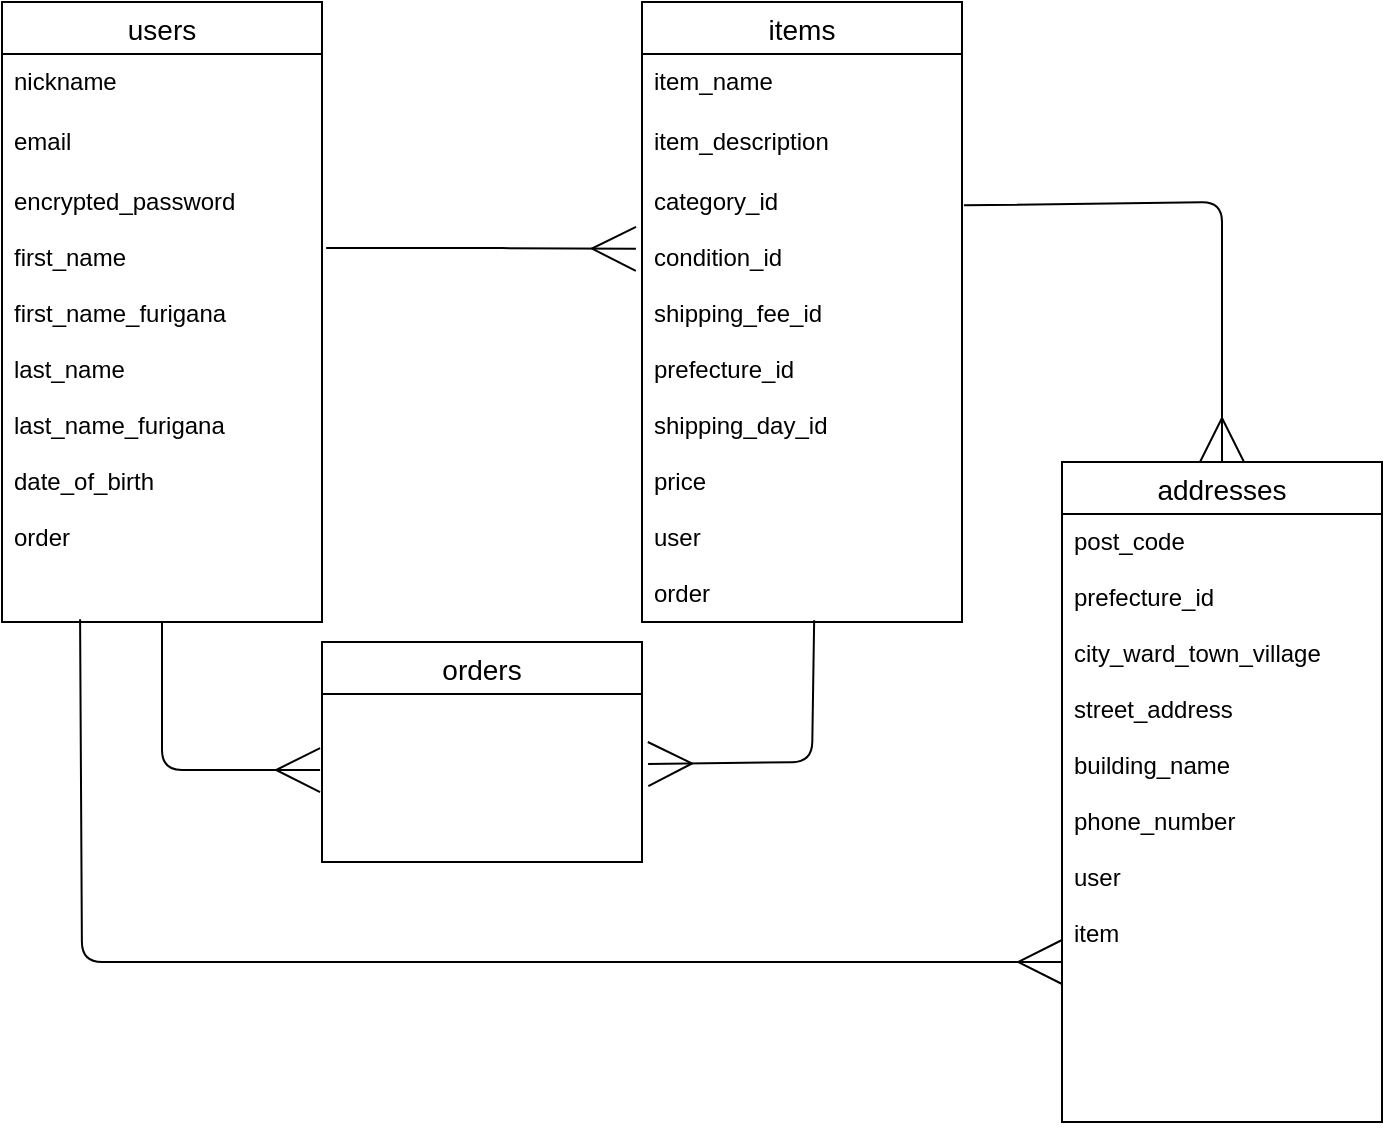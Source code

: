 <mxfile>
    <diagram id="V-IRBs3w7pinZS8A00fv" name="ページ1">
        <mxGraphModel dx="1019" dy="629" grid="1" gridSize="10" guides="1" tooltips="1" connect="1" arrows="1" fold="1" page="1" pageScale="1" pageWidth="827" pageHeight="1169" math="0" shadow="0">
            <root>
                <mxCell id="0"/>
                <mxCell id="1" parent="0"/>
                <mxCell id="16" style="edgeStyle=none;html=1;entryX=-0.019;entryY=0.167;entryDx=0;entryDy=0;entryPerimeter=0;endArrow=ERmany;endFill=0;strokeWidth=1;endSize=20;exitX=1.013;exitY=0.165;exitDx=0;exitDy=0;exitPerimeter=0;" edge="1" parent="1" source="5" target="9">
                    <mxGeometry relative="1" as="geometry">
                        <Array as="points">
                            <mxPoint x="280" y="243"/>
                        </Array>
                    </mxGeometry>
                </mxCell>
                <mxCell id="18" style="edgeStyle=none;html=1;entryX=-0.006;entryY=0.267;entryDx=0;entryDy=0;strokeWidth=1;endArrow=ERmany;endFill=0;endSize=20;entryPerimeter=0;" edge="1" parent="1" source="2">
                    <mxGeometry relative="1" as="geometry">
                        <mxPoint x="199.04" y="504.01" as="targetPoint"/>
                        <Array as="points">
                            <mxPoint x="120" y="504"/>
                        </Array>
                    </mxGeometry>
                </mxCell>
                <mxCell id="34" style="edgeStyle=none;html=1;strokeWidth=1;endArrow=ERmany;endFill=0;startSize=26;endSize=20;exitX=0.244;exitY=0.994;exitDx=0;exitDy=0;exitPerimeter=0;" edge="1" parent="1" source="5">
                    <mxGeometry relative="1" as="geometry">
                        <mxPoint x="570" y="600" as="targetPoint"/>
                        <Array as="points">
                            <mxPoint x="80" y="600"/>
                        </Array>
                    </mxGeometry>
                </mxCell>
                <mxCell id="2" value="users" style="swimlane;fontStyle=0;childLayout=stackLayout;horizontal=1;startSize=26;horizontalStack=0;resizeParent=1;resizeParentMax=0;resizeLast=0;collapsible=1;marginBottom=0;align=center;fontSize=14;" vertex="1" parent="1">
                    <mxGeometry x="40" y="120" width="160" height="310" as="geometry"/>
                </mxCell>
                <mxCell id="3" value="nickname" style="text;strokeColor=none;fillColor=none;spacingLeft=4;spacingRight=4;overflow=hidden;rotatable=0;points=[[0,0.5],[1,0.5]];portConstraint=eastwest;fontSize=12;" vertex="1" parent="2">
                    <mxGeometry y="26" width="160" height="30" as="geometry"/>
                </mxCell>
                <mxCell id="4" value="email" style="text;strokeColor=none;fillColor=none;spacingLeft=4;spacingRight=4;overflow=hidden;rotatable=0;points=[[0,0.5],[1,0.5]];portConstraint=eastwest;fontSize=12;" vertex="1" parent="2">
                    <mxGeometry y="56" width="160" height="30" as="geometry"/>
                </mxCell>
                <mxCell id="5" value="encrypted_password&#10;&#10;first_name&#10;&#10;first_name_furigana&#10;&#10;last_name&#10;&#10;last_name_furigana&#10;&#10;date_of_birth&#10;&#10;order" style="text;strokeColor=none;fillColor=none;spacingLeft=4;spacingRight=4;overflow=hidden;rotatable=0;points=[[0,0.5],[1,0.5]];portConstraint=eastwest;fontSize=12;" vertex="1" parent="2">
                    <mxGeometry y="86" width="160" height="224" as="geometry"/>
                </mxCell>
                <mxCell id="17" style="edgeStyle=none;html=1;strokeWidth=1;endArrow=ERmany;endFill=0;endSize=20;entryX=1.019;entryY=0.167;entryDx=0;entryDy=0;entryPerimeter=0;exitX=0.538;exitY=0.996;exitDx=0;exitDy=0;exitPerimeter=0;" edge="1" parent="1" source="9">
                    <mxGeometry relative="1" as="geometry">
                        <mxPoint x="445" y="440" as="sourcePoint"/>
                        <mxPoint x="363.04" y="501.01" as="targetPoint"/>
                        <Array as="points">
                            <mxPoint x="445" y="500"/>
                        </Array>
                    </mxGeometry>
                </mxCell>
                <mxCell id="33" style="edgeStyle=none;html=1;entryX=0.5;entryY=0;entryDx=0;entryDy=0;strokeWidth=1;endArrow=ERmany;endFill=0;startSize=26;endSize=20;exitX=1.006;exitY=0.07;exitDx=0;exitDy=0;exitPerimeter=0;" edge="1" parent="1" source="9" target="23">
                    <mxGeometry relative="1" as="geometry">
                        <Array as="points">
                            <mxPoint x="650" y="220"/>
                        </Array>
                    </mxGeometry>
                </mxCell>
                <mxCell id="6" value="items" style="swimlane;fontStyle=0;childLayout=stackLayout;horizontal=1;startSize=26;horizontalStack=0;resizeParent=1;resizeParentMax=0;resizeLast=0;collapsible=1;marginBottom=0;align=center;fontSize=14;points=[[0,0,0,0,0],[0,0.25,0,0,0],[0,0.5,0,0,0],[0,0.75,0,0,0],[0,1,0,0,0],[0.25,0,0,0,0],[0.25,1,0,0,0],[0.5,0,0,0,0],[0.5,1,0,0,0],[0.75,0,0,0,0],[0.75,1,0,0,0],[1,0,0,0,0],[1,0.25,0,0,0],[1,0.5,0,0,0],[1,0.75,0,0,0],[1,1,0,0,0]];rotation=0;arcSize=15;" vertex="1" parent="1">
                    <mxGeometry x="360" y="120" width="160" height="310" as="geometry"/>
                </mxCell>
                <mxCell id="7" value="item_name" style="text;strokeColor=none;fillColor=none;spacingLeft=4;spacingRight=4;overflow=hidden;rotatable=0;points=[[0,0.5],[1,0.5]];portConstraint=eastwest;fontSize=12;" vertex="1" parent="6">
                    <mxGeometry y="26" width="160" height="30" as="geometry"/>
                </mxCell>
                <mxCell id="8" value="item_description" style="text;strokeColor=none;fillColor=none;spacingLeft=4;spacingRight=4;overflow=hidden;rotatable=0;points=[[0,0.5],[1,0.5]];portConstraint=eastwest;fontSize=12;" vertex="1" parent="6">
                    <mxGeometry y="56" width="160" height="30" as="geometry"/>
                </mxCell>
                <mxCell id="9" value="category_id&#10;&#10;condition_id&#10;&#10;shipping_fee_id&#10;&#10;prefecture_id&#10;&#10;shipping_day_id&#10;&#10;price&#10;&#10;user&#10;&#10;order" style="text;strokeColor=none;fillColor=none;spacingLeft=4;spacingRight=4;overflow=hidden;rotatable=0;points=[[0,0.5],[1,0.5]];portConstraint=eastwest;fontSize=12;arcSize=24;" vertex="1" parent="6">
                    <mxGeometry y="86" width="160" height="224" as="geometry"/>
                </mxCell>
                <mxCell id="10" value="orders" style="swimlane;fontStyle=0;childLayout=stackLayout;horizontal=1;startSize=26;horizontalStack=0;resizeParent=1;resizeParentMax=0;resizeLast=0;collapsible=1;marginBottom=0;align=center;fontSize=14;" vertex="1" parent="1">
                    <mxGeometry x="200" y="440" width="160" height="110" as="geometry"/>
                </mxCell>
                <mxCell id="23" value="addresses" style="swimlane;fontStyle=0;childLayout=stackLayout;horizontal=1;startSize=26;horizontalStack=0;resizeParent=1;resizeParentMax=0;resizeLast=0;collapsible=1;marginBottom=0;align=center;fontSize=14;" vertex="1" parent="1">
                    <mxGeometry x="570" y="350" width="160" height="330" as="geometry"/>
                </mxCell>
                <mxCell id="26" value="post_code&#10;&#10;prefecture_id&#10;&#10;city_ward_town_village&#10;&#10;street_address&#10;&#10;building_name&#10;&#10;phone_number&#10;&#10;user&#10;&#10;item&#10;&#10;&#10;" style="text;strokeColor=none;fillColor=none;spacingLeft=4;spacingRight=4;overflow=hidden;rotatable=0;points=[[0,0.5],[1,0.5]];portConstraint=eastwest;fontSize=12;" vertex="1" parent="23">
                    <mxGeometry y="26" width="160" height="304" as="geometry"/>
                </mxCell>
            </root>
        </mxGraphModel>
    </diagram>
</mxfile>